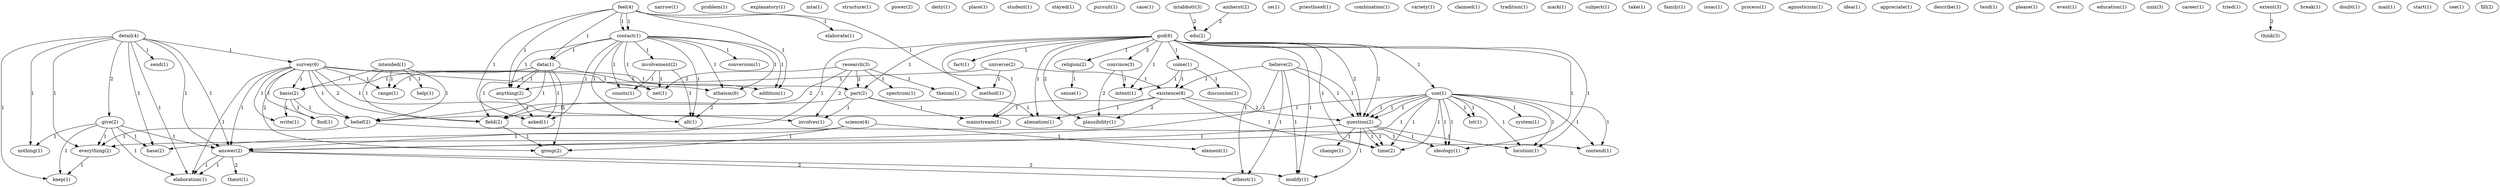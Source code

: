 digraph G {
  detail [ label="detail(4)" ];
  answer [ label="answer(1)" ];
  survey [ label="survey(6)" ];
  send [ label="send(1)" ];
  give [ label="give(2)" ];
  answer [ label="answer(2)" ];
  everything [ label="everything(2)" ];
  elaboration [ label="elaboration(1)" ];
  nothing [ label="nothing(1)" ];
  base [ label="base(2)" ];
  keep [ label="keep(1)" ];
  narrow [ label="narrow(1)" ];
  problem [ label="problem(1)" ];
  explanatory [ label="explanatory(1)" ];
  mta [ label="mta(1)" ];
  structure [ label="structure(1)" ];
  power [ label="power(2)" ];
  deity [ label="deity(1)" ];
  intended [ label="intended(1)" ];
  help [ label="help(1)" ];
  basis [ label="basis(2)" ];
  belief [ label="belief(2)" ];
  range [ label="range(1)" ];
  field [ label="field(2)" ];
  universe [ label="universe(2)" ];
  method [ label="method(1)" ];
  anything [ label="anything(2)" ];
  existence [ label="existence(8)" ];
  place [ label="place(1)" ];
  research [ label="research(3)" ];
  net [ label="net(1)" ];
  part [ label="part(2)" ];
  involves [ label="involves(1)" ];
  spectrum [ label="spectrum(1)" ];
  theism [ label="theism(1)" ];
  student [ label="student(1)" ];
  feel [ label="feel(4)" ];
  contact [ label="contact(1)" ];
  data [ label="data(1)" ];
  addition [ label="addition(1)" ];
  elaborate [ label="elaborate(1)" ];
  asked [ label="asked(1)" ];
  contact [ label="contact(1)" ];
  stayed [ label="stayed(1)" ];
  pursuit [ label="pursuit(1)" ];
  theist [ label="theist(1)" ];
  atheist [ label="atheist(1)" ];
  modify [ label="modify(1)" ];
  case [ label="case(1)" ];
  mtabbott [ label="mtabbott(3)" ];
  edu [ label="edu(2)" ];
  use [ label="use(1)" ];
  system [ label="system(1)" ];
  question [ label="question(1)" ];
  ideology [ label="ideology(1)" ];
  locution [ label="locution(1)" ];
  question [ label="question(2)" ];
  time [ label="time(2)" ];
  lot [ label="lot(1)" ];
  contend [ label="contend(1)" ];
  se [ label="se(1)" ];
  priesthood [ label="priesthood(1)" ];
  combination [ label="combination(1)" ];
  variety [ label="variety(1)" ];
  believe [ label="believe(2)" ];
  conversion [ label="conversion(1)" ];
  involvement [ label="involvement(2)" ];
  counts [ label="counts(1)" ];
  atheism [ label="atheism(6)" ];
  alt [ label="alt(1)" ];
  god [ label="god(6)" ];
  fact [ label="fact(1)" ];
  religion [ label="religion(2)" ];
  convince [ label="convince(3)" ];
  use [ label="use(1)" ];
  come [ label="come(1)" ];
  intent [ label="intent(1)" ];
  plausibility [ label="plausibility(1)" ];
  mainstream [ label="mainstream(1)" ];
  alienation [ label="alienation(1)" ];
  claimed [ label="claimed(1)" ];
  group [ label="group(2)" ];
  tradition [ label="tradition(1)" ];
  mark [ label="mark(1)" ];
  subject [ label="subject(1)" ];
  take [ label="take(1)" ];
  family [ label="family(1)" ];
  write [ label="write(1)" ];
  find [ label="find(1)" ];
  issac [ label="issac(1)" ];
  sense [ label="sense(1)" ];
  process [ label="process(1)" ];
  agnosticism [ label="agnosticism(1)" ];
  idea [ label="idea(1)" ];
  appreciate [ label="appreciate(1)" ];
  describe [ label="describe(1)" ];
  amherst [ label="amherst(2)" ];
  change [ label="change(1)" ];
  tend [ label="tend(1)" ];
  please [ label="please(1)" ];
  event [ label="event(1)" ];
  education [ label="education(1)" ];
  unix [ label="unix(3)" ];
  career [ label="career(1)" ];
  tried [ label="tried(1)" ];
  discussion [ label="discussion(1)" ];
  science [ label="science(4)" ];
  element [ label="element(1)" ];
  extent [ label="extent(3)" ];
  think [ label="think(3)" ];
  break [ label="break(1)" ];
  doubt [ label="doubt(1)" ];
  mail [ label="mail(1)" ];
  start [ label="start(1)" ];
  see [ label="see(1)" ];
  fill [ label="fill(2)" ];
  detail -> answer [ label="1" ];
  detail -> survey [ label="1" ];
  detail -> send [ label="1" ];
  detail -> give [ label="2" ];
  detail -> answer [ label="1" ];
  detail -> everything [ label="1" ];
  detail -> elaboration [ label="1" ];
  detail -> nothing [ label="1" ];
  detail -> base [ label="1" ];
  detail -> keep [ label="1" ];
  intended -> help [ label="1" ];
  intended -> basis [ label="1" ];
  intended -> belief [ label="1" ];
  intended -> range [ label="1" ];
  intended -> field [ label="1" ];
  universe -> method [ label="1" ];
  universe -> anything [ label="1" ];
  universe -> existence [ label="1" ];
  research -> net [ label="2" ];
  research -> part [ label="2" ];
  research -> involves [ label="2" ];
  research -> field [ label="2" ];
  research -> spectrum [ label="1" ];
  research -> theism [ label="1" ];
  feel -> contact [ label="1" ];
  feel -> data [ label="1" ];
  feel -> method [ label="1" ];
  feel -> addition [ label="1" ];
  feel -> elaborate [ label="1" ];
  feel -> anything [ label="1" ];
  feel -> asked [ label="1" ];
  feel -> contact [ label="1" ];
  answer -> theist [ label="2" ];
  answer -> atheist [ label="2" ];
  answer -> modify [ label="2" ];
  answer -> elaboration [ label="1" ];
  mtabbott -> edu [ label="2" ];
  use -> system [ label="1" ];
  use -> question [ label="1" ];
  use -> belief [ label="1" ];
  use -> everything [ label="1" ];
  use -> ideology [ label="1" ];
  use -> locution [ label="1" ];
  use -> question [ label="1" ];
  use -> time [ label="1" ];
  use -> lot [ label="1" ];
  use -> contend [ label="1" ];
  believe -> atheist [ label="1" ];
  believe -> question [ label="1" ];
  believe -> modify [ label="1" ];
  believe -> answer [ label="1" ];
  believe -> existence [ label="1" ];
  believe -> question [ label="1" ];
  contact -> data [ label="1" ];
  contact -> conversion [ label="1" ];
  contact -> involvement [ label="1" ];
  contact -> net [ label="1" ];
  contact -> addition [ label="1" ];
  contact -> counts [ label="1" ];
  contact -> anything [ label="1" ];
  contact -> asked [ label="1" ];
  contact -> atheism [ label="1" ];
  contact -> alt [ label="1" ];
  god -> fact [ label="1" ];
  god -> religion [ label="1" ];
  god -> convince [ label="3" ];
  god -> atheist [ label="1" ];
  god -> question [ label="2" ];
  god -> modify [ label="1" ];
  god -> answer [ label="1" ];
  god -> part [ label="1" ];
  god -> use [ label="1" ];
  god -> come [ label="1" ];
  god -> ideology [ label="1" ];
  god -> locution [ label="1" ];
  god -> intent [ label="1" ];
  god -> question [ label="2" ];
  god -> plausibility [ label="2" ];
  god -> time [ label="1" ];
  god -> mainstream [ label="1" ];
  god -> alienation [ label="1" ];
  data -> basis [ label="1" ];
  data -> addition [ label="1" ];
  data -> belief [ label="1" ];
  data -> range [ label="1" ];
  data -> anything [ label="1" ];
  data -> asked [ label="1" ];
  data -> field [ label="1" ];
  data -> group [ label="1" ];
  survey -> basis [ label="1" ];
  survey -> net [ label="1" ];
  survey -> write [ label="1" ];
  survey -> belief [ label="1" ];
  survey -> answer [ label="1" ];
  survey -> range [ label="1" ];
  survey -> elaboration [ label="1" ];
  survey -> part [ label="1" ];
  survey -> involves [ label="1" ];
  survey -> field [ label="2" ];
  survey -> group [ label="2" ];
  survey -> atheism [ label="1" ];
  survey -> find [ label="1" ];
  religion -> sense [ label="1" ];
  convince -> intent [ label="1" ];
  convince -> plausibility [ label="2" ];
  involvement -> net [ label="1" ];
  involvement -> counts [ label="1" ];
  involvement -> alt [ label="1" ];
  basis -> write [ label="1" ];
  basis -> belief [ label="1" ];
  basis -> find [ label="1" ];
  amherst -> edu [ label="2" ];
  question -> modify [ label="1" ];
  question -> answer [ label="1" ];
  question -> change [ label="1" ];
  question -> ideology [ label="1" ];
  question -> locution [ label="1" ];
  question -> time [ label="1" ];
  give -> answer [ label="1" ];
  give -> everything [ label="1" ];
  give -> elaboration [ label="1" ];
  give -> nothing [ label="1" ];
  give -> base [ label="1" ];
  give -> keep [ label="1" ];
  belief -> everything [ label="1" ];
  belief -> contend [ label="1" ];
  answer -> elaboration [ label="1" ];
  anything -> asked [ label="1" ];
  everything -> keep [ label="1" ];
  part -> involves [ label="1" ];
  part -> field [ label="1" ];
  part -> mainstream [ label="1" ];
  part -> alienation [ label="1" ];
  use -> ideology [ label="1" ];
  use -> locution [ label="1" ];
  use -> question [ label="1" ];
  use -> time [ label="1" ];
  use -> lot [ label="1" ];
  use -> contend [ label="1" ];
  come -> intent [ label="1" ];
  come -> existence [ label="1" ];
  come -> discussion [ label="1" ];
  contact -> atheism [ label="1" ];
  contact -> alt [ label="1" ];
  existence -> question [ label="2" ];
  existence -> plausibility [ label="2" ];
  existence -> time [ label="1" ];
  existence -> mainstream [ label="1" ];
  existence -> alienation [ label="1" ];
  field -> group [ label="1" ];
  science -> group [ label="1" ];
  science -> element [ label="1" ];
  science -> base [ label="1" ];
  extent -> think [ label="2" ];
  atheism -> alt [ label="2" ];
  question -> time [ label="1" ];
}
